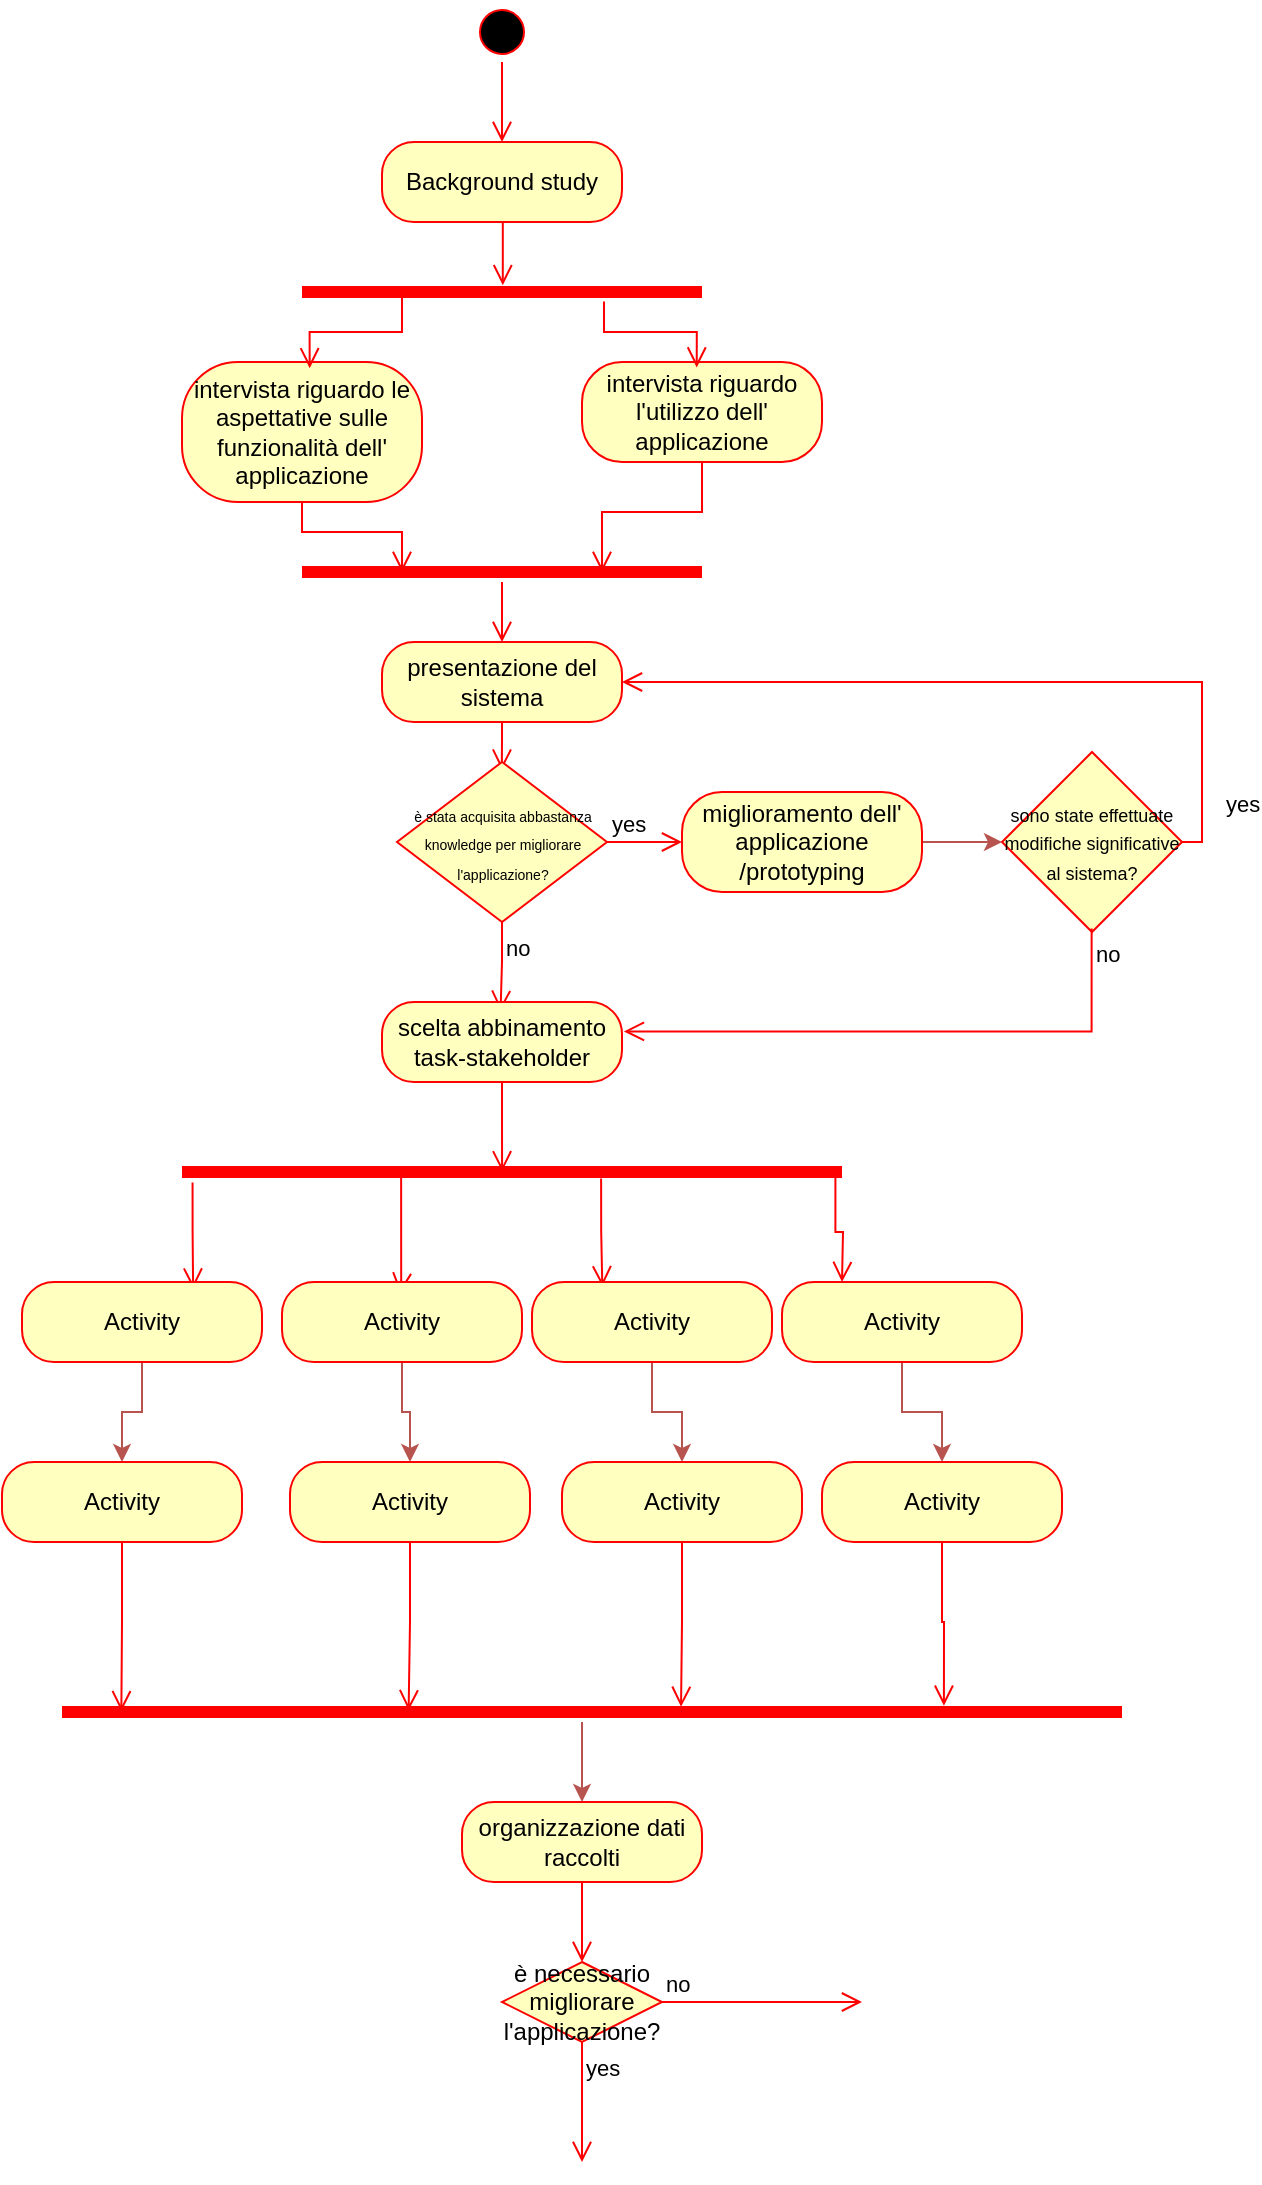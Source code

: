 <mxfile version="24.8.0">
  <diagram name="Pagina-1" id="WEDdbitrVK0wtf-hzy_Y">
    <mxGraphModel dx="567" dy="319" grid="1" gridSize="10" guides="1" tooltips="1" connect="1" arrows="1" fold="1" page="1" pageScale="1" pageWidth="827" pageHeight="1169" math="0" shadow="0">
      <root>
        <mxCell id="0" />
        <mxCell id="1" parent="0" />
        <mxCell id="6oTfmbWfJ7Sm30HUCNoA-2" value="" style="ellipse;html=1;shape=startState;fillColor=#000000;strokeColor=#ff0000;" vertex="1" parent="1">
          <mxGeometry x="385" y="60" width="30" height="30" as="geometry" />
        </mxCell>
        <mxCell id="6oTfmbWfJ7Sm30HUCNoA-3" value="" style="edgeStyle=orthogonalEdgeStyle;html=1;verticalAlign=bottom;endArrow=open;endSize=8;strokeColor=#ff0000;rounded=0;entryX=0.5;entryY=0;entryDx=0;entryDy=0;" edge="1" source="6oTfmbWfJ7Sm30HUCNoA-2" parent="1" target="6oTfmbWfJ7Sm30HUCNoA-4">
          <mxGeometry relative="1" as="geometry">
            <mxPoint x="395" y="150" as="targetPoint" />
            <Array as="points">
              <mxPoint x="400" y="120" />
            </Array>
          </mxGeometry>
        </mxCell>
        <mxCell id="6oTfmbWfJ7Sm30HUCNoA-4" value="Background study" style="rounded=1;whiteSpace=wrap;html=1;arcSize=40;fontColor=#000000;fillColor=#ffffc0;strokeColor=#ff0000;" vertex="1" parent="1">
          <mxGeometry x="340" y="130" width="120" height="40" as="geometry" />
        </mxCell>
        <mxCell id="6oTfmbWfJ7Sm30HUCNoA-5" value="" style="edgeStyle=orthogonalEdgeStyle;html=1;verticalAlign=bottom;endArrow=open;endSize=8;strokeColor=#ff0000;rounded=0;entryX=0.502;entryY=0.162;entryDx=0;entryDy=0;entryPerimeter=0;" edge="1" source="6oTfmbWfJ7Sm30HUCNoA-4" parent="1" target="6oTfmbWfJ7Sm30HUCNoA-6">
          <mxGeometry relative="1" as="geometry">
            <mxPoint x="390" y="190" as="targetPoint" />
            <Array as="points">
              <mxPoint x="400" y="180" />
            </Array>
          </mxGeometry>
        </mxCell>
        <mxCell id="6oTfmbWfJ7Sm30HUCNoA-6" value="" style="shape=line;html=1;strokeWidth=6;strokeColor=#ff0000;" vertex="1" parent="1">
          <mxGeometry x="300" y="200" width="200" height="10" as="geometry" />
        </mxCell>
        <mxCell id="6oTfmbWfJ7Sm30HUCNoA-8" value="intervista riguardo le aspettative sulle funzionalità dell&#39; applicazione" style="rounded=1;whiteSpace=wrap;html=1;arcSize=40;fontColor=#000000;fillColor=#ffffc0;strokeColor=#ff0000;" vertex="1" parent="1">
          <mxGeometry x="240" y="240" width="120" height="70" as="geometry" />
        </mxCell>
        <mxCell id="6oTfmbWfJ7Sm30HUCNoA-9" value="" style="edgeStyle=orthogonalEdgeStyle;html=1;verticalAlign=bottom;endArrow=open;endSize=8;strokeColor=#ff0000;rounded=0;entryX=0.25;entryY=0.5;entryDx=0;entryDy=0;entryPerimeter=0;" edge="1" source="6oTfmbWfJ7Sm30HUCNoA-8" parent="1" target="6oTfmbWfJ7Sm30HUCNoA-16">
          <mxGeometry relative="1" as="geometry">
            <mxPoint x="300" y="340" as="targetPoint" />
          </mxGeometry>
        </mxCell>
        <mxCell id="6oTfmbWfJ7Sm30HUCNoA-10" value="intervista riguardo l&#39;utilizzo dell&#39; applicazione" style="rounded=1;whiteSpace=wrap;html=1;arcSize=40;fontColor=#000000;fillColor=#ffffc0;strokeColor=#ff0000;" vertex="1" parent="1">
          <mxGeometry x="440" y="240" width="120" height="50" as="geometry" />
        </mxCell>
        <mxCell id="6oTfmbWfJ7Sm30HUCNoA-11" value="" style="edgeStyle=orthogonalEdgeStyle;html=1;verticalAlign=bottom;endArrow=open;endSize=8;strokeColor=#ff0000;rounded=0;entryX=0.75;entryY=0.5;entryDx=0;entryDy=0;entryPerimeter=0;" edge="1" source="6oTfmbWfJ7Sm30HUCNoA-10" parent="1" target="6oTfmbWfJ7Sm30HUCNoA-16">
          <mxGeometry relative="1" as="geometry">
            <mxPoint x="500" y="340" as="targetPoint" />
          </mxGeometry>
        </mxCell>
        <mxCell id="6oTfmbWfJ7Sm30HUCNoA-13" value="" style="edgeStyle=orthogonalEdgeStyle;html=1;verticalAlign=bottom;endArrow=open;endSize=8;strokeColor=#ff0000;rounded=0;entryX=0.532;entryY=0.045;entryDx=0;entryDy=0;entryPerimeter=0;exitX=0.25;exitY=0.5;exitDx=0;exitDy=0;exitPerimeter=0;" edge="1" source="6oTfmbWfJ7Sm30HUCNoA-6" parent="1" target="6oTfmbWfJ7Sm30HUCNoA-8">
          <mxGeometry relative="1" as="geometry">
            <mxPoint x="415" y="270" as="targetPoint" />
            <mxPoint x="340" y="209" as="sourcePoint" />
            <Array as="points">
              <mxPoint x="350" y="225" />
              <mxPoint x="304" y="225" />
            </Array>
          </mxGeometry>
        </mxCell>
        <mxCell id="6oTfmbWfJ7Sm30HUCNoA-15" value="" style="edgeStyle=orthogonalEdgeStyle;html=1;verticalAlign=bottom;endArrow=open;endSize=8;strokeColor=#ff0000;rounded=0;exitX=0.755;exitY=0.98;exitDx=0;exitDy=0;exitPerimeter=0;entryX=0.478;entryY=0.055;entryDx=0;entryDy=0;entryPerimeter=0;" edge="1" source="6oTfmbWfJ7Sm30HUCNoA-6" parent="1" target="6oTfmbWfJ7Sm30HUCNoA-10">
          <mxGeometry relative="1" as="geometry">
            <mxPoint x="415" y="270" as="targetPoint" />
            <mxPoint x="415" y="210" as="sourcePoint" />
          </mxGeometry>
        </mxCell>
        <mxCell id="6oTfmbWfJ7Sm30HUCNoA-16" value="" style="shape=line;html=1;strokeWidth=6;strokeColor=#ff0000;" vertex="1" parent="1">
          <mxGeometry x="300" y="340" width="200" height="10" as="geometry" />
        </mxCell>
        <mxCell id="6oTfmbWfJ7Sm30HUCNoA-17" value="" style="edgeStyle=orthogonalEdgeStyle;html=1;verticalAlign=bottom;endArrow=open;endSize=8;strokeColor=#ff0000;rounded=0;entryX=0.5;entryY=0;entryDx=0;entryDy=0;" edge="1" source="6oTfmbWfJ7Sm30HUCNoA-16" parent="1" target="6oTfmbWfJ7Sm30HUCNoA-18">
          <mxGeometry relative="1" as="geometry">
            <mxPoint x="400" y="380" as="targetPoint" />
          </mxGeometry>
        </mxCell>
        <mxCell id="6oTfmbWfJ7Sm30HUCNoA-18" value="presentazione del sistema" style="rounded=1;whiteSpace=wrap;html=1;arcSize=40;fontColor=#000000;fillColor=#ffffc0;strokeColor=#ff0000;" vertex="1" parent="1">
          <mxGeometry x="340" y="380" width="120" height="40" as="geometry" />
        </mxCell>
        <mxCell id="6oTfmbWfJ7Sm30HUCNoA-19" value="" style="edgeStyle=orthogonalEdgeStyle;html=1;verticalAlign=bottom;endArrow=open;endSize=8;strokeColor=#ff0000;rounded=0;entryX=0.499;entryY=0.048;entryDx=0;entryDy=0;entryPerimeter=0;" edge="1" source="6oTfmbWfJ7Sm30HUCNoA-18" parent="1" target="6oTfmbWfJ7Sm30HUCNoA-22">
          <mxGeometry relative="1" as="geometry">
            <mxPoint x="400" y="450" as="targetPoint" />
          </mxGeometry>
        </mxCell>
        <mxCell id="6oTfmbWfJ7Sm30HUCNoA-22" value="&lt;font style=&quot;font-size: 7px;&quot;&gt;è stata acquisita abbastanza knowledge per migliorare l&#39;applicazione?&lt;/font&gt;" style="rhombus;whiteSpace=wrap;html=1;fontColor=#000000;fillColor=#ffffc0;strokeColor=#ff0000;" vertex="1" parent="1">
          <mxGeometry x="347.5" y="440" width="105" height="80" as="geometry" />
        </mxCell>
        <mxCell id="6oTfmbWfJ7Sm30HUCNoA-23" value="yes" style="edgeStyle=orthogonalEdgeStyle;html=1;align=left;verticalAlign=bottom;endArrow=open;endSize=8;strokeColor=#ff0000;rounded=0;" edge="1" source="6oTfmbWfJ7Sm30HUCNoA-22" parent="1">
          <mxGeometry x="-1" relative="1" as="geometry">
            <mxPoint x="490" y="480" as="targetPoint" />
            <Array as="points">
              <mxPoint x="470" y="480" />
              <mxPoint x="470" y="480" />
            </Array>
          </mxGeometry>
        </mxCell>
        <mxCell id="6oTfmbWfJ7Sm30HUCNoA-24" value="no" style="edgeStyle=orthogonalEdgeStyle;html=1;align=left;verticalAlign=top;endArrow=open;endSize=8;strokeColor=#ff0000;rounded=0;entryX=0.494;entryY=0.111;entryDx=0;entryDy=0;entryPerimeter=0;" edge="1" source="6oTfmbWfJ7Sm30HUCNoA-22" parent="1" target="6oTfmbWfJ7Sm30HUCNoA-27">
          <mxGeometry x="-1" relative="1" as="geometry">
            <mxPoint x="400" y="560" as="targetPoint" />
          </mxGeometry>
        </mxCell>
        <mxCell id="6oTfmbWfJ7Sm30HUCNoA-50" value="" style="edgeStyle=orthogonalEdgeStyle;rounded=0;orthogonalLoop=1;jettySize=auto;html=1;fillColor=#f8cecc;strokeColor=#b85450;" edge="1" parent="1" source="6oTfmbWfJ7Sm30HUCNoA-25" target="6oTfmbWfJ7Sm30HUCNoA-47">
          <mxGeometry relative="1" as="geometry" />
        </mxCell>
        <mxCell id="6oTfmbWfJ7Sm30HUCNoA-25" value="miglioramento dell&#39; applicazione /prototyping" style="rounded=1;whiteSpace=wrap;html=1;arcSize=40;fontColor=#000000;fillColor=#ffffc0;strokeColor=#ff0000;" vertex="1" parent="1">
          <mxGeometry x="490" y="455" width="120" height="50" as="geometry" />
        </mxCell>
        <mxCell id="6oTfmbWfJ7Sm30HUCNoA-27" value="scelta abbinamento task-stakeholder" style="rounded=1;whiteSpace=wrap;html=1;arcSize=40;fontColor=#000000;fillColor=#ffffc0;strokeColor=#ff0000;" vertex="1" parent="1">
          <mxGeometry x="340" y="560" width="120" height="40" as="geometry" />
        </mxCell>
        <mxCell id="6oTfmbWfJ7Sm30HUCNoA-28" value="" style="edgeStyle=orthogonalEdgeStyle;html=1;verticalAlign=bottom;endArrow=open;endSize=8;strokeColor=#ff0000;rounded=0;entryX=0.485;entryY=0.466;entryDx=0;entryDy=0;entryPerimeter=0;" edge="1" source="6oTfmbWfJ7Sm30HUCNoA-27" parent="1" target="6oTfmbWfJ7Sm30HUCNoA-29">
          <mxGeometry relative="1" as="geometry">
            <mxPoint x="400" y="640" as="targetPoint" />
            <Array as="points" />
          </mxGeometry>
        </mxCell>
        <mxCell id="6oTfmbWfJ7Sm30HUCNoA-29" value="" style="shape=line;html=1;strokeWidth=6;strokeColor=#ff0000;" vertex="1" parent="1">
          <mxGeometry x="240" y="640" width="330" height="10" as="geometry" />
        </mxCell>
        <mxCell id="6oTfmbWfJ7Sm30HUCNoA-32" value="" style="edgeStyle=orthogonalEdgeStyle;html=1;verticalAlign=bottom;endArrow=open;endSize=8;strokeColor=#ff0000;rounded=0;exitX=0.016;exitY=1.019;exitDx=0;exitDy=0;exitPerimeter=0;entryX=0.713;entryY=0.082;entryDx=0;entryDy=0;entryPerimeter=0;" edge="1" source="6oTfmbWfJ7Sm30HUCNoA-29" parent="1" target="6oTfmbWfJ7Sm30HUCNoA-36">
          <mxGeometry relative="1" as="geometry">
            <mxPoint x="245" y="700" as="targetPoint" />
            <mxPoint x="425" y="630" as="sourcePoint" />
          </mxGeometry>
        </mxCell>
        <mxCell id="6oTfmbWfJ7Sm30HUCNoA-33" value="" style="edgeStyle=orthogonalEdgeStyle;html=1;verticalAlign=bottom;endArrow=open;endSize=8;strokeColor=#ff0000;rounded=0;exitX=0.332;exitY=0.448;exitDx=0;exitDy=0;exitPerimeter=0;entryX=0.492;entryY=0.139;entryDx=0;entryDy=0;entryPerimeter=0;" edge="1" parent="1" source="6oTfmbWfJ7Sm30HUCNoA-29" target="6oTfmbWfJ7Sm30HUCNoA-38">
          <mxGeometry relative="1" as="geometry">
            <mxPoint x="350" y="700" as="targetPoint" />
            <mxPoint x="360" y="660" as="sourcePoint" />
            <Array as="points">
              <mxPoint x="350" y="700" />
              <mxPoint x="349" y="700" />
            </Array>
          </mxGeometry>
        </mxCell>
        <mxCell id="6oTfmbWfJ7Sm30HUCNoA-34" value="" style="edgeStyle=orthogonalEdgeStyle;html=1;verticalAlign=bottom;endArrow=open;endSize=8;strokeColor=#ff0000;rounded=0;exitX=0.635;exitY=0.829;exitDx=0;exitDy=0;exitPerimeter=0;entryX=0.293;entryY=0.054;entryDx=0;entryDy=0;entryPerimeter=0;" edge="1" parent="1" source="6oTfmbWfJ7Sm30HUCNoA-29" target="6oTfmbWfJ7Sm30HUCNoA-40">
          <mxGeometry relative="1" as="geometry">
            <mxPoint x="450" y="700" as="targetPoint" />
            <mxPoint x="450" y="650" as="sourcePoint" />
            <Array as="points">
              <mxPoint x="450" y="675" />
              <mxPoint x="450" y="675" />
            </Array>
          </mxGeometry>
        </mxCell>
        <mxCell id="6oTfmbWfJ7Sm30HUCNoA-59" value="" style="edgeStyle=orthogonalEdgeStyle;rounded=0;orthogonalLoop=1;jettySize=auto;html=1;fillColor=#f8cecc;strokeColor=#b85450;" edge="1" parent="1" source="6oTfmbWfJ7Sm30HUCNoA-36" target="6oTfmbWfJ7Sm30HUCNoA-51">
          <mxGeometry relative="1" as="geometry" />
        </mxCell>
        <mxCell id="6oTfmbWfJ7Sm30HUCNoA-36" value="Activity" style="rounded=1;whiteSpace=wrap;html=1;arcSize=40;fontColor=#000000;fillColor=#ffffc0;strokeColor=#ff0000;" vertex="1" parent="1">
          <mxGeometry x="160" y="700" width="120" height="40" as="geometry" />
        </mxCell>
        <mxCell id="6oTfmbWfJ7Sm30HUCNoA-60" value="" style="edgeStyle=orthogonalEdgeStyle;rounded=0;orthogonalLoop=1;jettySize=auto;html=1;fillColor=#f8cecc;strokeColor=#b85450;" edge="1" parent="1" source="6oTfmbWfJ7Sm30HUCNoA-38" target="6oTfmbWfJ7Sm30HUCNoA-53">
          <mxGeometry relative="1" as="geometry" />
        </mxCell>
        <mxCell id="6oTfmbWfJ7Sm30HUCNoA-38" value="Activity" style="rounded=1;whiteSpace=wrap;html=1;arcSize=40;fontColor=#000000;fillColor=#ffffc0;strokeColor=#ff0000;" vertex="1" parent="1">
          <mxGeometry x="290" y="700" width="120" height="40" as="geometry" />
        </mxCell>
        <mxCell id="6oTfmbWfJ7Sm30HUCNoA-61" value="" style="edgeStyle=orthogonalEdgeStyle;rounded=0;orthogonalLoop=1;jettySize=auto;html=1;fillColor=#f8cecc;strokeColor=#b85450;" edge="1" parent="1" source="6oTfmbWfJ7Sm30HUCNoA-40" target="6oTfmbWfJ7Sm30HUCNoA-55">
          <mxGeometry relative="1" as="geometry" />
        </mxCell>
        <mxCell id="6oTfmbWfJ7Sm30HUCNoA-40" value="Activity" style="rounded=1;whiteSpace=wrap;html=1;arcSize=40;fontColor=#000000;fillColor=#ffffc0;strokeColor=#ff0000;" vertex="1" parent="1">
          <mxGeometry x="415" y="700" width="120" height="40" as="geometry" />
        </mxCell>
        <mxCell id="6oTfmbWfJ7Sm30HUCNoA-62" value="" style="edgeStyle=orthogonalEdgeStyle;rounded=0;orthogonalLoop=1;jettySize=auto;html=1;fillColor=#f8cecc;strokeColor=#b85450;" edge="1" parent="1" source="6oTfmbWfJ7Sm30HUCNoA-42" target="6oTfmbWfJ7Sm30HUCNoA-57">
          <mxGeometry relative="1" as="geometry" />
        </mxCell>
        <mxCell id="6oTfmbWfJ7Sm30HUCNoA-42" value="Activity" style="rounded=1;whiteSpace=wrap;html=1;arcSize=40;fontColor=#000000;fillColor=#ffffc0;strokeColor=#ff0000;" vertex="1" parent="1">
          <mxGeometry x="540" y="700" width="120" height="40" as="geometry" />
        </mxCell>
        <mxCell id="6oTfmbWfJ7Sm30HUCNoA-46" value="" style="edgeStyle=orthogonalEdgeStyle;html=1;verticalAlign=bottom;endArrow=open;endSize=8;strokeColor=#ff0000;rounded=0;exitX=0.99;exitY=0.329;exitDx=0;exitDy=0;exitPerimeter=0;" edge="1" source="6oTfmbWfJ7Sm30HUCNoA-29" parent="1">
          <mxGeometry relative="1" as="geometry">
            <mxPoint x="570" y="700" as="targetPoint" />
            <mxPoint x="570" y="640" as="sourcePoint" />
          </mxGeometry>
        </mxCell>
        <mxCell id="6oTfmbWfJ7Sm30HUCNoA-47" value="&lt;font style=&quot;font-size: 9px;&quot;&gt;sono state effettuate modifiche significative al sistema?&lt;/font&gt;" style="rhombus;whiteSpace=wrap;html=1;fontColor=#000000;fillColor=#ffffc0;strokeColor=#ff0000;" vertex="1" parent="1">
          <mxGeometry x="650" y="435" width="90" height="90" as="geometry" />
        </mxCell>
        <mxCell id="6oTfmbWfJ7Sm30HUCNoA-48" value="yes" style="edgeStyle=orthogonalEdgeStyle;html=1;align=left;verticalAlign=bottom;endArrow=open;endSize=8;strokeColor=#ff0000;rounded=0;entryX=1;entryY=0.5;entryDx=0;entryDy=0;exitX=1;exitY=0.5;exitDx=0;exitDy=0;" edge="1" source="6oTfmbWfJ7Sm30HUCNoA-47" parent="1" target="6oTfmbWfJ7Sm30HUCNoA-18">
          <mxGeometry x="-0.895" y="-10" relative="1" as="geometry">
            <mxPoint x="580" y="340" as="targetPoint" />
            <mxPoint x="770.034" y="420.034" as="sourcePoint" />
            <mxPoint as="offset" />
          </mxGeometry>
        </mxCell>
        <mxCell id="6oTfmbWfJ7Sm30HUCNoA-49" value="no" style="edgeStyle=orthogonalEdgeStyle;html=1;align=left;verticalAlign=top;endArrow=open;endSize=8;strokeColor=#ff0000;rounded=0;entryX=1.008;entryY=0.368;entryDx=0;entryDy=0;entryPerimeter=0;exitX=0.498;exitY=0.981;exitDx=0;exitDy=0;exitPerimeter=0;" edge="1" source="6oTfmbWfJ7Sm30HUCNoA-47" parent="1" target="6oTfmbWfJ7Sm30HUCNoA-27">
          <mxGeometry x="-1" relative="1" as="geometry">
            <mxPoint x="660" y="560" as="targetPoint" />
            <mxPoint x="695" y="530" as="sourcePoint" />
            <Array as="points">
              <mxPoint x="695" y="575" />
            </Array>
          </mxGeometry>
        </mxCell>
        <mxCell id="6oTfmbWfJ7Sm30HUCNoA-51" value="Activity" style="rounded=1;whiteSpace=wrap;html=1;arcSize=40;fontColor=#000000;fillColor=#ffffc0;strokeColor=#ff0000;" vertex="1" parent="1">
          <mxGeometry x="150" y="790" width="120" height="40" as="geometry" />
        </mxCell>
        <mxCell id="6oTfmbWfJ7Sm30HUCNoA-52" value="" style="edgeStyle=orthogonalEdgeStyle;html=1;verticalAlign=bottom;endArrow=open;endSize=8;strokeColor=#ff0000;rounded=0;entryX=0.056;entryY=0.459;entryDx=0;entryDy=0;entryPerimeter=0;" edge="1" source="6oTfmbWfJ7Sm30HUCNoA-51" parent="1" target="6oTfmbWfJ7Sm30HUCNoA-63">
          <mxGeometry relative="1" as="geometry">
            <mxPoint x="210" y="890" as="targetPoint" />
          </mxGeometry>
        </mxCell>
        <mxCell id="6oTfmbWfJ7Sm30HUCNoA-53" value="Activity" style="rounded=1;whiteSpace=wrap;html=1;arcSize=40;fontColor=#000000;fillColor=#ffffc0;strokeColor=#ff0000;" vertex="1" parent="1">
          <mxGeometry x="294" y="790" width="120" height="40" as="geometry" />
        </mxCell>
        <mxCell id="6oTfmbWfJ7Sm30HUCNoA-54" value="" style="edgeStyle=orthogonalEdgeStyle;html=1;verticalAlign=bottom;endArrow=open;endSize=8;strokeColor=#ff0000;rounded=0;entryX=0.327;entryY=0.414;entryDx=0;entryDy=0;entryPerimeter=0;" edge="1" parent="1" source="6oTfmbWfJ7Sm30HUCNoA-53" target="6oTfmbWfJ7Sm30HUCNoA-63">
          <mxGeometry relative="1" as="geometry">
            <mxPoint x="354" y="890" as="targetPoint" />
          </mxGeometry>
        </mxCell>
        <mxCell id="6oTfmbWfJ7Sm30HUCNoA-55" value="Activity" style="rounded=1;whiteSpace=wrap;html=1;arcSize=40;fontColor=#000000;fillColor=#ffffc0;strokeColor=#ff0000;" vertex="1" parent="1">
          <mxGeometry x="430" y="790" width="120" height="40" as="geometry" />
        </mxCell>
        <mxCell id="6oTfmbWfJ7Sm30HUCNoA-56" value="" style="edgeStyle=orthogonalEdgeStyle;html=1;verticalAlign=bottom;endArrow=open;endSize=8;strokeColor=#ff0000;rounded=0;entryX=0.584;entryY=0.243;entryDx=0;entryDy=0;entryPerimeter=0;" edge="1" parent="1" source="6oTfmbWfJ7Sm30HUCNoA-55" target="6oTfmbWfJ7Sm30HUCNoA-63">
          <mxGeometry relative="1" as="geometry">
            <mxPoint x="490" y="890" as="targetPoint" />
          </mxGeometry>
        </mxCell>
        <mxCell id="6oTfmbWfJ7Sm30HUCNoA-57" value="Activity" style="rounded=1;whiteSpace=wrap;html=1;arcSize=40;fontColor=#000000;fillColor=#ffffc0;strokeColor=#ff0000;" vertex="1" parent="1">
          <mxGeometry x="560" y="790" width="120" height="40" as="geometry" />
        </mxCell>
        <mxCell id="6oTfmbWfJ7Sm30HUCNoA-58" value="" style="edgeStyle=orthogonalEdgeStyle;html=1;verticalAlign=bottom;endArrow=open;endSize=8;strokeColor=#ff0000;rounded=0;entryX=0.832;entryY=0.186;entryDx=0;entryDy=0;entryPerimeter=0;" edge="1" parent="1" source="6oTfmbWfJ7Sm30HUCNoA-57" target="6oTfmbWfJ7Sm30HUCNoA-63">
          <mxGeometry relative="1" as="geometry">
            <mxPoint x="620" y="890" as="targetPoint" />
          </mxGeometry>
        </mxCell>
        <mxCell id="6oTfmbWfJ7Sm30HUCNoA-67" value="" style="edgeStyle=orthogonalEdgeStyle;rounded=0;orthogonalLoop=1;jettySize=auto;html=1;fillColor=#f8cecc;strokeColor=#b85450;" edge="1" parent="1" source="6oTfmbWfJ7Sm30HUCNoA-63" target="6oTfmbWfJ7Sm30HUCNoA-65">
          <mxGeometry relative="1" as="geometry">
            <Array as="points">
              <mxPoint x="440" y="930" />
              <mxPoint x="440" y="930" />
            </Array>
          </mxGeometry>
        </mxCell>
        <mxCell id="6oTfmbWfJ7Sm30HUCNoA-63" value="" style="shape=line;html=1;strokeWidth=6;strokeColor=#ff0000;" vertex="1" parent="1">
          <mxGeometry x="180" y="910" width="530" height="10" as="geometry" />
        </mxCell>
        <mxCell id="6oTfmbWfJ7Sm30HUCNoA-65" value="organizzazione dati raccolti" style="rounded=1;whiteSpace=wrap;html=1;arcSize=40;fontColor=#000000;fillColor=#ffffc0;strokeColor=#ff0000;" vertex="1" parent="1">
          <mxGeometry x="380" y="960" width="120" height="40" as="geometry" />
        </mxCell>
        <mxCell id="6oTfmbWfJ7Sm30HUCNoA-66" value="" style="edgeStyle=orthogonalEdgeStyle;html=1;verticalAlign=bottom;endArrow=open;endSize=8;strokeColor=#ff0000;rounded=0;entryX=0.5;entryY=0;entryDx=0;entryDy=0;" edge="1" source="6oTfmbWfJ7Sm30HUCNoA-65" parent="1" target="6oTfmbWfJ7Sm30HUCNoA-68">
          <mxGeometry relative="1" as="geometry">
            <mxPoint x="440" y="1030" as="targetPoint" />
          </mxGeometry>
        </mxCell>
        <mxCell id="6oTfmbWfJ7Sm30HUCNoA-68" value="è necessario migliorare l&#39;applicazione?" style="rhombus;whiteSpace=wrap;html=1;fontColor=#000000;fillColor=#ffffc0;strokeColor=#ff0000;" vertex="1" parent="1">
          <mxGeometry x="400" y="1040" width="80" height="40" as="geometry" />
        </mxCell>
        <mxCell id="6oTfmbWfJ7Sm30HUCNoA-69" value="no" style="edgeStyle=orthogonalEdgeStyle;html=1;align=left;verticalAlign=bottom;endArrow=open;endSize=8;strokeColor=#ff0000;rounded=0;" edge="1" source="6oTfmbWfJ7Sm30HUCNoA-68" parent="1">
          <mxGeometry x="-1" relative="1" as="geometry">
            <mxPoint x="580" y="1060" as="targetPoint" />
          </mxGeometry>
        </mxCell>
        <mxCell id="6oTfmbWfJ7Sm30HUCNoA-70" value="yes" style="edgeStyle=orthogonalEdgeStyle;html=1;align=left;verticalAlign=top;endArrow=open;endSize=8;strokeColor=#ff0000;rounded=0;" edge="1" source="6oTfmbWfJ7Sm30HUCNoA-68" parent="1">
          <mxGeometry x="-1" relative="1" as="geometry">
            <mxPoint x="440" y="1140" as="targetPoint" />
          </mxGeometry>
        </mxCell>
      </root>
    </mxGraphModel>
  </diagram>
</mxfile>
